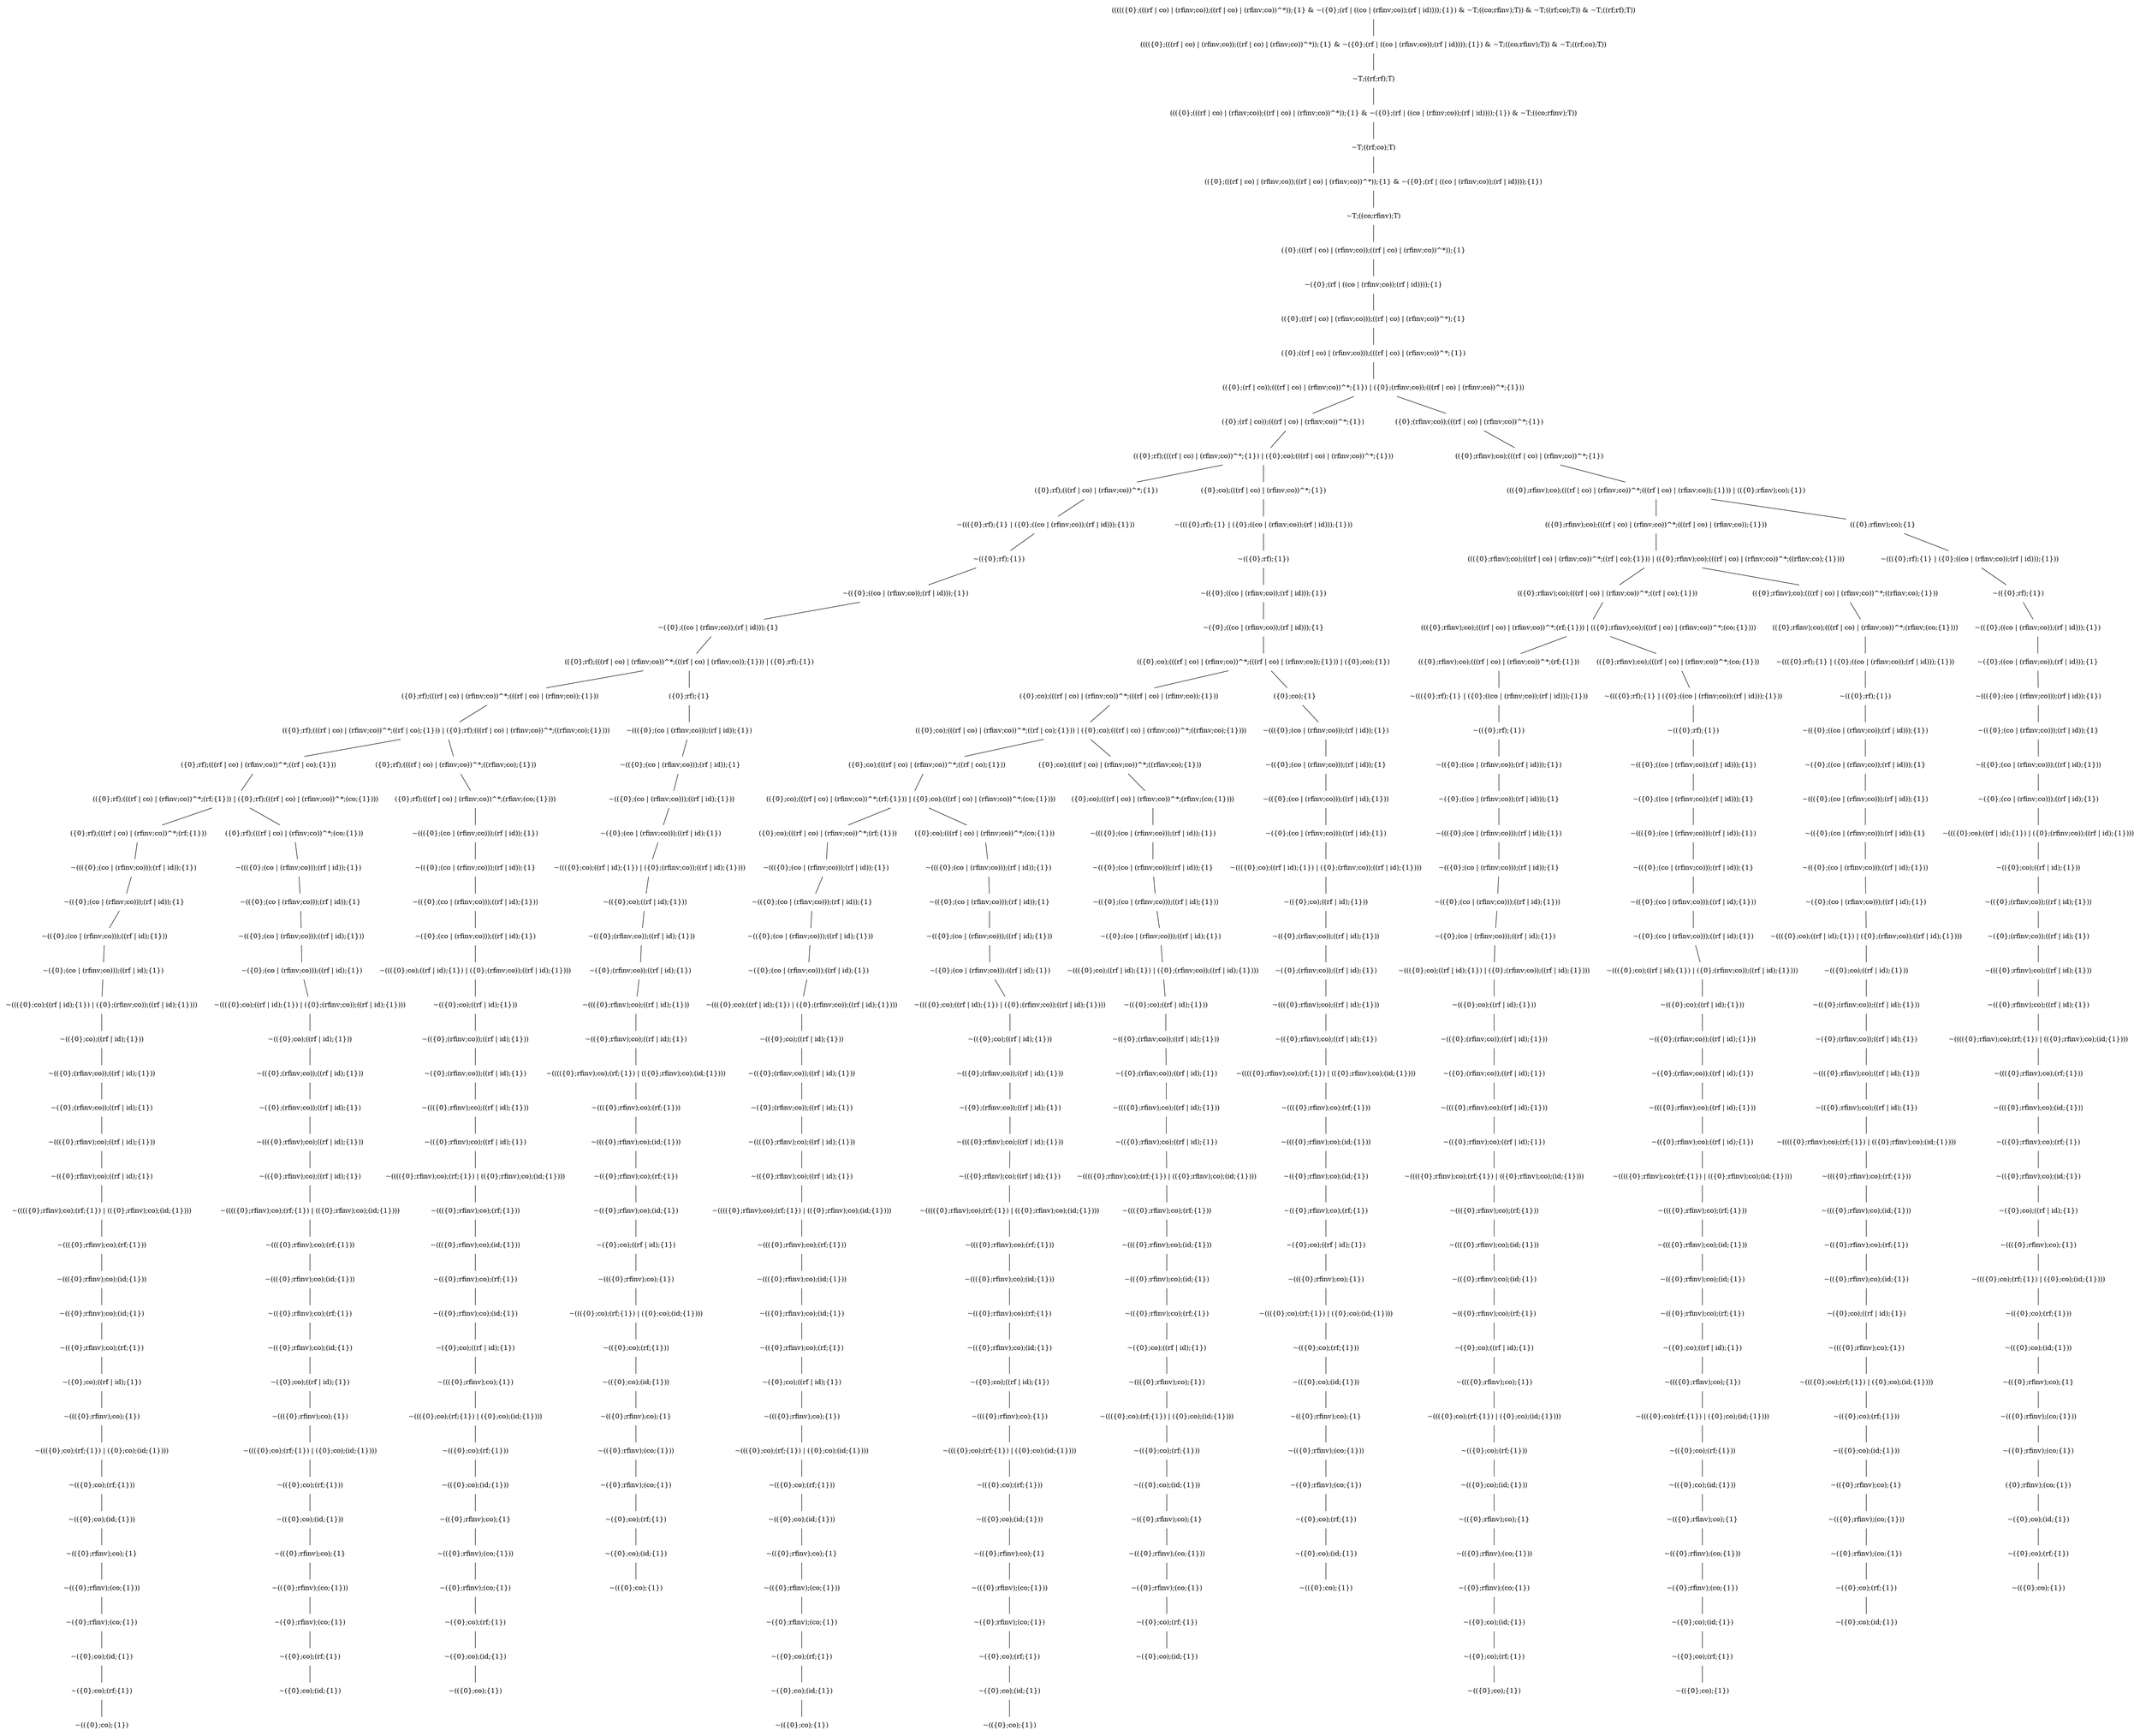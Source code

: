 graph {
node[shape="plaintext"]
N0x6000012cff40[label="((((({0};(((rf | co) | (rfinv;co));((rf | co) | (rfinv;co))^*));{1} & ~({0};(rf | ((co | (rfinv;co));(rf | id))));{1}) & ~T;((co;rfinv);T)) & ~T;((rf;co);T)) & ~T;((rf;rf);T))"];
N0x6000012d1d80[label="(((({0};(((rf | co) | (rfinv;co));((rf | co) | (rfinv;co))^*));{1} & ~({0};(rf | ((co | (rfinv;co));(rf | id))));{1}) & ~T;((co;rfinv);T)) & ~T;((rf;co);T))"];
N0x6000012d2940[label="~T;((rf;rf);T)"];
N0x6000012d25c0[label="((({0};(((rf | co) | (rfinv;co));((rf | co) | (rfinv;co))^*));{1} & ~({0};(rf | ((co | (rfinv;co));(rf | id))));{1}) & ~T;((co;rfinv);T))"];
N0x6000012d3100[label="~T;((rf;co);T)"];
N0x6000012d2d80[label="(({0};(((rf | co) | (rfinv;co));((rf | co) | (rfinv;co))^*));{1} & ~({0};(rf | ((co | (rfinv;co));(rf | id))));{1})"];
N0x6000012d37c0[label="~T;((co;rfinv);T)"];
N0x6000012d3240[label="({0};(((rf | co) | (rfinv;co));((rf | co) | (rfinv;co))^*));{1}"];
N0x6000012d3d80[label="~({0};(rf | ((co | (rfinv;co));(rf | id))));{1}"];
N0x6000012d09c0[label="(({0};((rf | co) | (rfinv;co)));((rf | co) | (rfinv;co))^*);{1}"];
N0x6000012d3b40[label="({0};((rf | co) | (rfinv;co)));(((rf | co) | (rfinv;co))^*;{1})"];
N0x6000012d5140[label="(({0};(rf | co));(((rf | co) | (rfinv;co))^*;{1}) | ({0};(rfinv;co));(((rf | co) | (rfinv;co))^*;{1}))"];
N0x6000012d5880[label="({0};(rf | co));(((rf | co) | (rfinv;co))^*;{1})"];
N0x6000012d0b80[label="(({0};rf);(((rf | co) | (rfinv;co))^*;{1}) | ({0};co);(((rf | co) | (rfinv;co))^*;{1}))"];
N0x6000012d0ac0[label="({0};rf);(((rf | co) | (rfinv;co))^*;{1})"];
N0x6000012d78c0[label="~((({0};rf);{1} | ({0};((co | (rfinv;co));(rf | id)));{1}))"];
N0x6000012d8f40[label="~(({0};rf);{1})"];
N0x6000012d9540[label="~(({0};((co | (rfinv;co));(rf | id)));{1})"];
N0x6000012db300[label="~({0};((co | (rfinv;co));(rf | id)));{1}"];
N0x6000012dc500[label="(({0};rf);(((rf | co) | (rfinv;co))^*;(((rf | co) | (rfinv;co));{1})) | ({0};rf);{1})"];
N0x6000012df040[label="({0};rf);(((rf | co) | (rfinv;co))^*;(((rf | co) | (rfinv;co));{1}))"];
N0x6000012df440[label="(({0};rf);(((rf | co) | (rfinv;co))^*;((rf | co);{1})) | ({0};rf);(((rf | co) | (rfinv;co))^*;((rfinv;co);{1})))"];
N0x6000012dfe80[label="({0};rf);(((rf | co) | (rfinv;co))^*;((rf | co);{1}))"];
N0x6000012e0e00[label="(({0};rf);(((rf | co) | (rfinv;co))^*;(rf;{1})) | ({0};rf);(((rf | co) | (rfinv;co))^*;(co;{1})))"];
N0x6000012e1680[label="({0};rf);(((rf | co) | (rfinv;co))^*;(rf;{1}))"];
N0x6000012e0380[label="~((({0};(co | (rfinv;co)));(rf | id));{1})"];
N0x6000012e1c80[label="~(({0};(co | (rfinv;co)));(rf | id));{1}"];
N0x6000012dfa40[label="~(({0};(co | (rfinv;co)));((rf | id);{1}))"];
N0x6000012dfa80[label="~({0};(co | (rfinv;co)));((rf | id);{1})"];
N0x6000012e5080[label="~((({0};co);((rf | id);{1}) | ({0};(rfinv;co));((rf | id);{1})))"];
N0x6000012e5980[label="~(({0};co);((rf | id);{1}))"];
N0x6000012e5c00[label="~(({0};(rfinv;co));((rf | id);{1}))"];
N0x6000012ec880[label="~({0};(rfinv;co));((rf | id);{1})"];
N0x6000012f03c0[label="~((({0};rfinv);co);((rf | id);{1}))"];
N0x6000012f0640[label="~(({0};rfinv);co);((rf | id);{1})"];
N0x6000012f1200[label="~(((({0};rfinv);co);(rf;{1}) | (({0};rfinv);co);(id;{1})))"];
N0x6000012f1540[label="~((({0};rfinv);co);(rf;{1}))"];
N0x6000012f1700[label="~((({0};rfinv);co);(id;{1}))"];
N0x6000012f4800[label="~(({0};rfinv);co);(id;{1})"];
N0x6000012f50c0[label="~(({0};rfinv);co);(rf;{1})"];
N0x6000012f68c0[label="~({0};co);((rf | id);{1})"];
N0x6000012f7a80[label="~((({0};rfinv);co);{1})"];
N0x6000012f8740[label="~((({0};co);(rf;{1}) | ({0};co);(id;{1})))"];
N0x6000012f8d00[label="~(({0};co);(rf;{1}))"];
N0x6000012f8e80[label="~(({0};co);(id;{1}))"];
N0x6000012fb480[label="~(({0};rfinv);co);{1}"];
N0x6000012fc580[label="~(({0};rfinv);(co;{1}))"];
N0x6000012fc740[label="~({0};rfinv);(co;{1})"];
N0x6000012fd740[label="~({0};co);(id;{1})"];
N0x6000012fdf40[label="~({0};co);(rf;{1})"];
N0x6000012802c0[label="~(({0};co);{1})"];
N0x6000012fdf40 -- N0x6000012802c0;
N0x6000012fd740 -- N0x6000012fdf40;
N0x6000012fc740 -- N0x6000012fd740;
N0x6000012fc580 -- N0x6000012fc740;
N0x6000012fb480 -- N0x6000012fc580;
N0x6000012f8e80 -- N0x6000012fb480;
N0x6000012f8d00 -- N0x6000012f8e80;
N0x6000012f8740 -- N0x6000012f8d00;
N0x6000012f7a80 -- N0x6000012f8740;
N0x6000012f68c0 -- N0x6000012f7a80;
N0x6000012f50c0 -- N0x6000012f68c0;
N0x6000012f4800 -- N0x6000012f50c0;
N0x6000012f1700 -- N0x6000012f4800;
N0x6000012f1540 -- N0x6000012f1700;
N0x6000012f1200 -- N0x6000012f1540;
N0x6000012f0640 -- N0x6000012f1200;
N0x6000012f03c0 -- N0x6000012f0640;
N0x6000012ec880 -- N0x6000012f03c0;
N0x6000012e5c00 -- N0x6000012ec880;
N0x6000012e5980 -- N0x6000012e5c00;
N0x6000012e5080 -- N0x6000012e5980;
N0x6000012dfa80 -- N0x6000012e5080;
N0x6000012dfa40 -- N0x6000012dfa80;
N0x6000012e1c80 -- N0x6000012dfa40;
N0x6000012e0380 -- N0x6000012e1c80;
N0x6000012e1680 -- N0x6000012e0380;
N0x6000012e0e00 -- N0x6000012e1680;
N0x6000012e02c0[label="({0};rf);(((rf | co) | (rfinv;co))^*;(co;{1}))"];
N0x6000012e1480[label="~((({0};(co | (rfinv;co)));(rf | id));{1})"];
N0x6000012e1f00[label="~(({0};(co | (rfinv;co)));(rf | id));{1}"];
N0x6000012e7d00[label="~(({0};(co | (rfinv;co)));((rf | id);{1}))"];
N0x6000012e7b00[label="~({0};(co | (rfinv;co)));((rf | id);{1})"];
N0x6000012e9740[label="~((({0};co);((rf | id);{1}) | ({0};(rfinv;co));((rf | id);{1})))"];
N0x6000012ea040[label="~(({0};co);((rf | id);{1}))"];
N0x6000012ea2c0[label="~(({0};(rfinv;co));((rf | id);{1}))"];
N0x6000012ee200[label="~({0};(rfinv;co));((rf | id);{1})"];
N0x6000012eec40[label="~((({0};rfinv);co);((rf | id);{1}))"];
N0x6000012eef80[label="~(({0};rfinv);co);((rf | id);{1})"];
N0x6000012efb40[label="~(((({0};rfinv);co);(rf;{1}) | (({0};rfinv);co);(id;{1})))"];
N0x6000012eef40[label="~((({0};rfinv);co);(rf;{1}))"];
N0x6000012efe80[label="~((({0};rfinv);co);(id;{1}))"];
N0x6000012f4f80[label="~(({0};rfinv);co);(rf;{1})"];
N0x6000012f5200[label="~(({0};rfinv);co);(id;{1})"];
N0x6000012f7340[label="~({0};co);((rf | id);{1})"];
N0x6000012f7b80[label="~((({0};rfinv);co);{1})"];
N0x6000012f8480[label="~((({0};co);(rf;{1}) | ({0};co);(id;{1})))"];
N0x6000012f8200[label="~(({0};co);(rf;{1}))"];
N0x6000012f8700[label="~(({0};co);(id;{1}))"];
N0x6000012fae80[label="~(({0};rfinv);co);{1}"];
N0x6000012fc380[label="~(({0};rfinv);(co;{1}))"];
N0x6000012fc540[label="~({0};rfinv);(co;{1})"];
N0x6000012fd140[label="~({0};co);(rf;{1})"];
N0x6000012fe140[label="~({0};co);(id;{1})"];
N0x6000012fd140 -- N0x6000012fe140;
N0x6000012fc540 -- N0x6000012fd140;
N0x6000012fc380 -- N0x6000012fc540;
N0x6000012fae80 -- N0x6000012fc380;
N0x6000012f8700 -- N0x6000012fae80;
N0x6000012f8200 -- N0x6000012f8700;
N0x6000012f8480 -- N0x6000012f8200;
N0x6000012f7b80 -- N0x6000012f8480;
N0x6000012f7340 -- N0x6000012f7b80;
N0x6000012f5200 -- N0x6000012f7340;
N0x6000012f4f80 -- N0x6000012f5200;
N0x6000012efe80 -- N0x6000012f4f80;
N0x6000012eef40 -- N0x6000012efe80;
N0x6000012efb40 -- N0x6000012eef40;
N0x6000012eef80 -- N0x6000012efb40;
N0x6000012eec40 -- N0x6000012eef80;
N0x6000012ee200 -- N0x6000012eec40;
N0x6000012ea2c0 -- N0x6000012ee200;
N0x6000012ea040 -- N0x6000012ea2c0;
N0x6000012e9740 -- N0x6000012ea040;
N0x6000012e7b00 -- N0x6000012e9740;
N0x6000012e7d00 -- N0x6000012e7b00;
N0x6000012e1f00 -- N0x6000012e7d00;
N0x6000012e1480 -- N0x6000012e1f00;
N0x6000012e02c0 -- N0x6000012e1480;
N0x6000012e0e00 -- N0x6000012e02c0;
N0x6000012dfe80 -- N0x6000012e0e00;
N0x6000012df440 -- N0x6000012dfe80;
N0x6000012ddf00[label="({0};rf);(((rf | co) | (rfinv;co))^*;((rfinv;co);{1}))"];
N0x6000012dcf80[label="({0};rf);(((rf | co) | (rfinv;co))^*;(rfinv;(co;{1})))"];
N0x6000012e1780[label="~((({0};(co | (rfinv;co)));(rf | id));{1})"];
N0x6000012e2180[label="~(({0};(co | (rfinv;co)));(rf | id));{1}"];
N0x6000012e6cc0[label="~(({0};(co | (rfinv;co)));((rf | id);{1}))"];
N0x6000012e7180[label="~({0};(co | (rfinv;co)));((rf | id);{1})"];
N0x6000012e8600[label="~((({0};co);((rf | id);{1}) | ({0};(rfinv;co));((rf | id);{1})))"];
N0x6000012e8a80[label="~(({0};co);((rf | id);{1}))"];
N0x6000012e8d00[label="~(({0};(rfinv;co));((rf | id);{1}))"];
N0x6000012ee000[label="~({0};(rfinv;co));((rf | id);{1})"];
N0x6000012f0a00[label="~((({0};rfinv);co);((rf | id);{1}))"];
N0x6000012f0d40[label="~(({0};rfinv);co);((rf | id);{1})"];
N0x6000012f1b00[label="~(((({0};rfinv);co);(rf;{1}) | (({0};rfinv);co);(id;{1})))"];
N0x6000012f1ec0[label="~((({0};rfinv);co);(rf;{1}))"];
N0x6000012f2080[label="~((({0};rfinv);co);(id;{1}))"];
N0x6000012f55c0[label="~(({0};rfinv);co);(rf;{1})"];
N0x6000012f5980[label="~(({0};rfinv);co);(id;{1})"];
N0x6000012f71c0[label="~({0};co);((rf | id);{1})"];
N0x6000012f7c80[label="~((({0};rfinv);co);{1})"];
N0x6000012f8b00[label="~((({0};co);(rf;{1}) | ({0};co);(id;{1})))"];
N0x6000012f90c0[label="~(({0};co);(rf;{1}))"];
N0x6000012f9240[label="~(({0};co);(id;{1}))"];
N0x6000012fac00[label="~(({0};rfinv);co);{1}"];
N0x6000012f7d80[label="~(({0};rfinv);(co;{1}))"];
N0x6000012f7fc0[label="~({0};rfinv);(co;{1})"];
N0x6000012fcf40[label="~({0};co);(rf;{1})"];
N0x6000012fe340[label="~({0};co);(id;{1})"];
N0x600001280380[label="~(({0};co);{1})"];
N0x6000012fe340 -- N0x600001280380;
N0x6000012fcf40 -- N0x6000012fe340;
N0x6000012f7fc0 -- N0x6000012fcf40;
N0x6000012f7d80 -- N0x6000012f7fc0;
N0x6000012fac00 -- N0x6000012f7d80;
N0x6000012f9240 -- N0x6000012fac00;
N0x6000012f90c0 -- N0x6000012f9240;
N0x6000012f8b00 -- N0x6000012f90c0;
N0x6000012f7c80 -- N0x6000012f8b00;
N0x6000012f71c0 -- N0x6000012f7c80;
N0x6000012f5980 -- N0x6000012f71c0;
N0x6000012f55c0 -- N0x6000012f5980;
N0x6000012f2080 -- N0x6000012f55c0;
N0x6000012f1ec0 -- N0x6000012f2080;
N0x6000012f1b00 -- N0x6000012f1ec0;
N0x6000012f0d40 -- N0x6000012f1b00;
N0x6000012f0a00 -- N0x6000012f0d40;
N0x6000012ee000 -- N0x6000012f0a00;
N0x6000012e8d00 -- N0x6000012ee000;
N0x6000012e8a80 -- N0x6000012e8d00;
N0x6000012e8600 -- N0x6000012e8a80;
N0x6000012e7180 -- N0x6000012e8600;
N0x6000012e6cc0 -- N0x6000012e7180;
N0x6000012e2180 -- N0x6000012e6cc0;
N0x6000012e1780 -- N0x6000012e2180;
N0x6000012dcf80 -- N0x6000012e1780;
N0x6000012ddf00 -- N0x6000012dcf80;
N0x6000012df440 -- N0x6000012ddf00;
N0x6000012df040 -- N0x6000012df440;
N0x6000012dc500 -- N0x6000012df040;
N0x6000012deb00[label="({0};rf);{1}"];
N0x6000012e1a00[label="~((({0};(co | (rfinv;co)));(rf | id));{1})"];
N0x6000012e2400[label="~(({0};(co | (rfinv;co)));(rf | id));{1}"];
N0x6000012ebd40[label="~(({0};(co | (rfinv;co)));((rf | id);{1}))"];
N0x6000012ebc40[label="~({0};(co | (rfinv;co)));((rf | id);{1})"];
N0x6000012ec600[label="~((({0};co);((rf | id);{1}) | ({0};(rfinv;co));((rf | id);{1})))"];
N0x6000012eca80[label="~(({0};co);((rf | id);{1}))"];
N0x6000012ecd00[label="~(({0};(rfinv;co));((rf | id);{1}))"];
N0x6000012ed800[label="~({0};(rfinv;co));((rf | id);{1})"];
N0x6000012ee8c0[label="~((({0};rfinv);co);((rf | id);{1}))"];
N0x6000012eec00[label="~(({0};rfinv);co);((rf | id);{1})"];
N0x6000012ef9c0[label="~(((({0};rfinv);co);(rf;{1}) | (({0};rfinv);co);(id;{1})))"];
N0x6000012efd80[label="~((({0};rfinv);co);(rf;{1}))"];
N0x6000012eff40[label="~((({0};rfinv);co);(id;{1}))"];
N0x6000012f4e40[label="~(({0};rfinv);co);(rf;{1})"];
N0x6000012f5d40[label="~(({0};rfinv);co);(id;{1})"];
N0x6000012f6740[label="~({0};co);((rf | id);{1})"];
N0x6000012f73c0[label="~((({0};rfinv);co);{1})"];
N0x6000012f9280[label="~((({0};co);(rf;{1}) | ({0};co);(id;{1})))"];
N0x6000012f9840[label="~(({0};co);(rf;{1}))"];
N0x6000012f99c0[label="~(({0};co);(id;{1}))"];
N0x6000012fb180[label="~(({0};rfinv);co);{1}"];
N0x6000012fc980[label="~(({0};rfinv);(co;{1}))"];
N0x6000012fcb40[label="~({0};rfinv);(co;{1})"];
N0x6000012fd940[label="~({0};co);(rf;{1})"];
N0x6000012fe640[label="~({0};co);(id;{1})"];
N0x600001280180[label="~(({0};co);{1})"];
N0x6000012fe640 -- N0x600001280180;
N0x6000012fd940 -- N0x6000012fe640;
N0x6000012fcb40 -- N0x6000012fd940;
N0x6000012fc980 -- N0x6000012fcb40;
N0x6000012fb180 -- N0x6000012fc980;
N0x6000012f99c0 -- N0x6000012fb180;
N0x6000012f9840 -- N0x6000012f99c0;
N0x6000012f9280 -- N0x6000012f9840;
N0x6000012f73c0 -- N0x6000012f9280;
N0x6000012f6740 -- N0x6000012f73c0;
N0x6000012f5d40 -- N0x6000012f6740;
N0x6000012f4e40 -- N0x6000012f5d40;
N0x6000012eff40 -- N0x6000012f4e40;
N0x6000012efd80 -- N0x6000012eff40;
N0x6000012ef9c0 -- N0x6000012efd80;
N0x6000012eec00 -- N0x6000012ef9c0;
N0x6000012ee8c0 -- N0x6000012eec00;
N0x6000012ed800 -- N0x6000012ee8c0;
N0x6000012ecd00 -- N0x6000012ed800;
N0x6000012eca80 -- N0x6000012ecd00;
N0x6000012ec600 -- N0x6000012eca80;
N0x6000012ebc40 -- N0x6000012ec600;
N0x6000012ebd40 -- N0x6000012ebc40;
N0x6000012e2400 -- N0x6000012ebd40;
N0x6000012e1a00 -- N0x6000012e2400;
N0x6000012deb00 -- N0x6000012e1a00;
N0x6000012dc500 -- N0x6000012deb00;
N0x6000012db300 -- N0x6000012dc500;
N0x6000012d9540 -- N0x6000012db300;
N0x6000012d8f40 -- N0x6000012d9540;
N0x6000012d78c0 -- N0x6000012d8f40;
N0x6000012d0ac0 -- N0x6000012d78c0;
N0x6000012d0b80 -- N0x6000012d0ac0;
N0x6000012d0d00[label="({0};co);(((rf | co) | (rfinv;co))^*;{1})"];
N0x6000012d3600[label="~((({0};rf);{1} | ({0};((co | (rfinv;co));(rf | id)));{1}))"];
N0x6000012d9240[label="~(({0};rf);{1})"];
N0x6000012d98c0[label="~(({0};((co | (rfinv;co));(rf | id)));{1})"];
N0x6000012db5c0[label="~({0};((co | (rfinv;co));(rf | id)));{1}"];
N0x6000012d8c00[label="(({0};co);(((rf | co) | (rfinv;co))^*;(((rf | co) | (rfinv;co));{1})) | ({0};co);{1})"];
N0x6000012dbf80[label="({0};co);(((rf | co) | (rfinv;co))^*;(((rf | co) | (rfinv;co));{1}))"];
N0x6000012dcd00[label="(({0};co);(((rf | co) | (rfinv;co))^*;((rf | co);{1})) | ({0};co);(((rf | co) | (rfinv;co))^*;((rfinv;co);{1})))"];
N0x6000012dda80[label="({0};co);(((rf | co) | (rfinv;co))^*;((rf | co);{1}))"];
N0x6000012dd240[label="(({0};co);(((rf | co) | (rfinv;co))^*;(rf;{1})) | ({0};co);(((rf | co) | (rfinv;co))^*;(co;{1})))"];
N0x6000012de780[label="({0};co);(((rf | co) | (rfinv;co))^*;(rf;{1}))"];
N0x6000012e0140[label="~((({0};(co | (rfinv;co)));(rf | id));{1})"];
N0x6000012e3580[label="~(({0};(co | (rfinv;co)));(rf | id));{1}"];
N0x6000012e3d40[label="~(({0};(co | (rfinv;co)));((rf | id);{1}))"];
N0x6000012e3b80[label="~({0};(co | (rfinv;co)));((rf | id);{1})"];
N0x6000012ea900[label="~((({0};co);((rf | id);{1}) | ({0};(rfinv;co));((rf | id);{1})))"];
N0x6000012ebf40[label="~(({0};co);((rf | id);{1}))"];
N0x6000012eb600[label="~(({0};(rfinv;co));((rf | id);{1}))"];
N0x6000012ed400[label="~({0};(rfinv;co));((rf | id);{1})"];
N0x6000012f0d80[label="~((({0};rfinv);co);((rf | id);{1}))"];
N0x6000012f10c0[label="~(({0};rfinv);co);((rf | id);{1})"];
N0x6000012f1fc0[label="~(((({0};rfinv);co);(rf;{1}) | (({0};rfinv);co);(id;{1})))"];
N0x6000012f2380[label="~((({0};rfinv);co);(rf;{1}))"];
N0x6000012f2540[label="~((({0};rfinv);co);(id;{1}))"];
N0x6000012f46c0[label="~(({0};rfinv);co);(id;{1})"];
N0x6000012f5700[label="~(({0};rfinv);co);(rf;{1})"];
N0x6000012f65c0[label="~({0};co);((rf | id);{1})"];
N0x6000012f7880[label="~((({0};rfinv);co);{1})"];
N0x6000012f8ec0[label="~((({0};co);(rf;{1}) | ({0};co);(id;{1})))"];
N0x6000012f9480[label="~(({0};co);(rf;{1}))"];
N0x6000012f9600[label="~(({0};co);(id;{1}))"];
N0x6000012fb080[label="~(({0};rfinv);co);{1}"];
N0x6000012fbf00[label="~(({0};rfinv);(co;{1}))"];
N0x6000012fbfc0[label="~({0};rfinv);(co;{1})"];
N0x6000012fdd40[label="~({0};co);(rf;{1})"];
N0x6000012fe440[label="~({0};co);(id;{1})"];
N0x600001280440[label="~(({0};co);{1})"];
N0x6000012fe440 -- N0x600001280440;
N0x6000012fdd40 -- N0x6000012fe440;
N0x6000012fbfc0 -- N0x6000012fdd40;
N0x6000012fbf00 -- N0x6000012fbfc0;
N0x6000012fb080 -- N0x6000012fbf00;
N0x6000012f9600 -- N0x6000012fb080;
N0x6000012f9480 -- N0x6000012f9600;
N0x6000012f8ec0 -- N0x6000012f9480;
N0x6000012f7880 -- N0x6000012f8ec0;
N0x6000012f65c0 -- N0x6000012f7880;
N0x6000012f5700 -- N0x6000012f65c0;
N0x6000012f46c0 -- N0x6000012f5700;
N0x6000012f2540 -- N0x6000012f46c0;
N0x6000012f2380 -- N0x6000012f2540;
N0x6000012f1fc0 -- N0x6000012f2380;
N0x6000012f10c0 -- N0x6000012f1fc0;
N0x6000012f0d80 -- N0x6000012f10c0;
N0x6000012ed400 -- N0x6000012f0d80;
N0x6000012eb600 -- N0x6000012ed400;
N0x6000012ebf40 -- N0x6000012eb600;
N0x6000012ea900 -- N0x6000012ebf40;
N0x6000012e3b80 -- N0x6000012ea900;
N0x6000012e3d40 -- N0x6000012e3b80;
N0x6000012e3580 -- N0x6000012e3d40;
N0x6000012e0140 -- N0x6000012e3580;
N0x6000012de780 -- N0x6000012e0140;
N0x6000012dd240 -- N0x6000012de780;
N0x6000012de440[label="({0};co);(((rf | co) | (rfinv;co))^*;(co;{1}))"];
N0x6000012e2e00[label="~((({0};(co | (rfinv;co)));(rf | id));{1})"];
N0x6000012e3800[label="~(({0};(co | (rfinv;co)));(rf | id));{1}"];
N0x6000012db780[label="~(({0};(co | (rfinv;co)));((rf | id);{1}))"];
N0x6000012e2a40[label="~({0};(co | (rfinv;co)));((rf | id);{1})"];
N0x6000012e5d00[label="~((({0};co);((rf | id);{1}) | ({0};(rfinv;co));((rf | id);{1})))"];
N0x6000012e6700[label="~(({0};co);((rf | id);{1}))"];
N0x6000012e6980[label="~(({0};(rfinv;co));((rf | id);{1}))"];
N0x6000012edc00[label="~({0};(rfinv;co));((rf | id);{1})"];
N0x6000012f3800[label="~((({0};rfinv);co);((rf | id);{1}))"];
N0x6000012f3b40[label="~(({0};rfinv);co);((rf | id);{1})"];
N0x6000012f3780[label="~(((({0};rfinv);co);(rf;{1}) | (({0};rfinv);co);(id;{1})))"];
N0x6000012f4400[label="~((({0};rfinv);co);(rf;{1}))"];
N0x6000012f4540[label="~((({0};rfinv);co);(id;{1}))"];
N0x6000012f5fc0[label="~(({0};rfinv);co);(rf;{1})"];
N0x6000012f6240[label="~(({0};rfinv);co);(id;{1})"];
N0x6000012f6bc0[label="~({0};co);((rf | id);{1})"];
N0x6000012f7440[label="~((({0};rfinv);co);{1})"];
N0x6000012f9a00[label="~((({0};co);(rf;{1}) | ({0};co);(id;{1})))"];
N0x6000012f9fc0[label="~(({0};co);(rf;{1}))"];
N0x6000012fa140[label="~(({0};co);(id;{1}))"];
N0x6000012fb580[label="~(({0};rfinv);co);{1}"];
N0x6000012fc780[label="~(({0};rfinv);(co;{1}))"];
N0x6000012fc940[label="~({0};rfinv);(co;{1})"];
N0x6000012fda40[label="~({0};co);(rf;{1})"];
N0x6000012fe540[label="~({0};co);(id;{1})"];
N0x6000012f3e80[label="~(({0};co);{1})"];
N0x6000012fe540 -- N0x6000012f3e80;
N0x6000012fda40 -- N0x6000012fe540;
N0x6000012fc940 -- N0x6000012fda40;
N0x6000012fc780 -- N0x6000012fc940;
N0x6000012fb580 -- N0x6000012fc780;
N0x6000012fa140 -- N0x6000012fb580;
N0x6000012f9fc0 -- N0x6000012fa140;
N0x6000012f9a00 -- N0x6000012f9fc0;
N0x6000012f7440 -- N0x6000012f9a00;
N0x6000012f6bc0 -- N0x6000012f7440;
N0x6000012f6240 -- N0x6000012f6bc0;
N0x6000012f5fc0 -- N0x6000012f6240;
N0x6000012f4540 -- N0x6000012f5fc0;
N0x6000012f4400 -- N0x6000012f4540;
N0x6000012f3780 -- N0x6000012f4400;
N0x6000012f3b40 -- N0x6000012f3780;
N0x6000012f3800 -- N0x6000012f3b40;
N0x6000012edc00 -- N0x6000012f3800;
N0x6000012e6980 -- N0x6000012edc00;
N0x6000012e6700 -- N0x6000012e6980;
N0x6000012e5d00 -- N0x6000012e6700;
N0x6000012e2a40 -- N0x6000012e5d00;
N0x6000012db780 -- N0x6000012e2a40;
N0x6000012e3800 -- N0x6000012db780;
N0x6000012e2e00 -- N0x6000012e3800;
N0x6000012de440 -- N0x6000012e2e00;
N0x6000012dd240 -- N0x6000012de440;
N0x6000012dda80 -- N0x6000012dd240;
N0x6000012dcd00 -- N0x6000012dda80;
N0x6000012dd6c0[label="({0};co);(((rf | co) | (rfinv;co))^*;((rfinv;co);{1}))"];
N0x6000012dc600[label="({0};co);(((rf | co) | (rfinv;co))^*;(rfinv;(co;{1})))"];
N0x6000012e3080[label="~((({0};(co | (rfinv;co)));(rf | id));{1})"];
N0x6000012e3a80[label="~(({0};(co | (rfinv;co)));(rf | id));{1}"];
N0x6000012d7c80[label="~(({0};(co | (rfinv;co)));((rf | id);{1}))"];
N0x6000012dcf00[label="~({0};(co | (rfinv;co)));((rf | id);{1})"];
N0x6000012e5640[label="~((({0};co);((rf | id);{1}) | ({0};(rfinv;co));((rf | id);{1})))"];
N0x6000012e6040[label="~(({0};co);((rf | id);{1}))"];
N0x6000012e62c0[label="~(({0};(rfinv;co));((rf | id);{1}))"];
N0x6000012eda00[label="~({0};(rfinv;co));((rf | id);{1})"];
N0x6000012f2780[label="~((({0};rfinv);co);((rf | id);{1}))"];
N0x6000012f2ac0[label="~(({0};rfinv);co);((rf | id);{1})"];
N0x6000012f3040[label="~(((({0};rfinv);co);(rf;{1}) | (({0};rfinv);co);(id;{1})))"];
N0x6000012f3400[label="~((({0};rfinv);co);(rf;{1}))"];
N0x6000012f35c0[label="~((({0};rfinv);co);(id;{1}))"];
N0x6000012f4580[label="~(({0};rfinv);co);(id;{1})"];
N0x6000012f5c00[label="~(({0};rfinv);co);(rf;{1})"];
N0x6000012f6a40[label="~({0};co);((rf | id);{1})"];
N0x6000012f7580[label="~((({0};rfinv);co);{1})"];
N0x6000012f9640[label="~((({0};co);(rf;{1}) | ({0};co);(id;{1})))"];
N0x6000012f9c00[label="~(({0};co);(rf;{1}))"];
N0x6000012f9d80[label="~(({0};co);(id;{1}))"];
N0x6000012fb680[label="~(({0};rfinv);co);{1}"];
N0x6000012fbac0[label="~(({0};rfinv);(co;{1}))"];
N0x6000012fbc80[label="~({0};rfinv);(co;{1})"];
N0x6000012fde40[label="~({0};co);(rf;{1})"];
N0x6000012fe040[label="~({0};co);(id;{1})"];
N0x6000012fde40 -- N0x6000012fe040;
N0x6000012fbc80 -- N0x6000012fde40;
N0x6000012fbac0 -- N0x6000012fbc80;
N0x6000012fb680 -- N0x6000012fbac0;
N0x6000012f9d80 -- N0x6000012fb680;
N0x6000012f9c00 -- N0x6000012f9d80;
N0x6000012f9640 -- N0x6000012f9c00;
N0x6000012f7580 -- N0x6000012f9640;
N0x6000012f6a40 -- N0x6000012f7580;
N0x6000012f5c00 -- N0x6000012f6a40;
N0x6000012f4580 -- N0x6000012f5c00;
N0x6000012f35c0 -- N0x6000012f4580;
N0x6000012f3400 -- N0x6000012f35c0;
N0x6000012f3040 -- N0x6000012f3400;
N0x6000012f2ac0 -- N0x6000012f3040;
N0x6000012f2780 -- N0x6000012f2ac0;
N0x6000012eda00 -- N0x6000012f2780;
N0x6000012e62c0 -- N0x6000012eda00;
N0x6000012e6040 -- N0x6000012e62c0;
N0x6000012e5640 -- N0x6000012e6040;
N0x6000012dcf00 -- N0x6000012e5640;
N0x6000012d7c80 -- N0x6000012dcf00;
N0x6000012e3a80 -- N0x6000012d7c80;
N0x6000012e3080 -- N0x6000012e3a80;
N0x6000012dc600 -- N0x6000012e3080;
N0x6000012dd6c0 -- N0x6000012dc600;
N0x6000012dcd00 -- N0x6000012dd6c0;
N0x6000012dbf80 -- N0x6000012dcd00;
N0x6000012d8c00 -- N0x6000012dbf80;
N0x6000012d8c40[label="({0};co);{1}"];
N0x6000012e3300[label="~((({0};(co | (rfinv;co)));(rf | id));{1})"];
N0x6000012e3d00[label="~(({0};(co | (rfinv;co)));(rf | id));{1}"];
N0x6000012e4e80[label="~(({0};(co | (rfinv;co)));((rf | id);{1}))"];
N0x6000012e5340[label="~({0};(co | (rfinv;co)));((rf | id);{1})"];
N0x6000012e7480[label="~((({0};co);((rf | id);{1}) | ({0};(rfinv;co));((rf | id);{1})))"];
N0x6000012db640[label="~(({0};co);((rf | id);{1}))"];
N0x6000012e69c0[label="~(({0};(rfinv;co));((rf | id);{1}))"];
N0x6000012ede00[label="~({0};(rfinv;co));((rf | id);{1})"];
N0x6000012f3200[label="~((({0};rfinv);co);((rf | id);{1}))"];
N0x6000012f37c0[label="~(({0};rfinv);co);((rf | id);{1})"];
N0x6000012e3f40[label="~(((({0};rfinv);co);(rf;{1}) | (({0};rfinv);co);(id;{1})))"];
N0x6000012f3c80[label="~((({0};rfinv);co);(rf;{1}))"];
N0x6000012f3dc0[label="~((({0};rfinv);co);(id;{1}))"];
N0x6000012f4a80[label="~(({0};rfinv);co);(id;{1})"];
N0x6000012f5e80[label="~(({0};rfinv);co);(rf;{1})"];
N0x6000012f6ec0[label="~({0};co);((rf | id);{1})"];
N0x6000012f7680[label="~((({0};rfinv);co);{1})"];
N0x6000012fa540[label="~((({0};co);(rf;{1}) | ({0};co);(id;{1})))"];
N0x6000012fab00[label="~(({0};co);(rf;{1}))"];
N0x6000012fac80[label="~(({0};co);(id;{1}))"];
N0x6000012faf80[label="~(({0};rfinv);co);{1}"];
N0x6000012fc240[label="~(({0};rfinv);(co;{1}))"];
N0x6000012fc340[label="~({0};rfinv);(co;{1})"];
N0x6000012fd640[label="~({0};co);(rf;{1})"];
N0x6000012fd840[label="~({0};co);(id;{1})"];
N0x600001280200[label="~(({0};co);{1})"];
N0x6000012fd840 -- N0x600001280200;
N0x6000012fd640 -- N0x6000012fd840;
N0x6000012fc340 -- N0x6000012fd640;
N0x6000012fc240 -- N0x6000012fc340;
N0x6000012faf80 -- N0x6000012fc240;
N0x6000012fac80 -- N0x6000012faf80;
N0x6000012fab00 -- N0x6000012fac80;
N0x6000012fa540 -- N0x6000012fab00;
N0x6000012f7680 -- N0x6000012fa540;
N0x6000012f6ec0 -- N0x6000012f7680;
N0x6000012f5e80 -- N0x6000012f6ec0;
N0x6000012f4a80 -- N0x6000012f5e80;
N0x6000012f3dc0 -- N0x6000012f4a80;
N0x6000012f3c80 -- N0x6000012f3dc0;
N0x6000012e3f40 -- N0x6000012f3c80;
N0x6000012f37c0 -- N0x6000012e3f40;
N0x6000012f3200 -- N0x6000012f37c0;
N0x6000012ede00 -- N0x6000012f3200;
N0x6000012e69c0 -- N0x6000012ede00;
N0x6000012db640 -- N0x6000012e69c0;
N0x6000012e7480 -- N0x6000012db640;
N0x6000012e5340 -- N0x6000012e7480;
N0x6000012e4e80 -- N0x6000012e5340;
N0x6000012e3d00 -- N0x6000012e4e80;
N0x6000012e3300 -- N0x6000012e3d00;
N0x6000012d8c40 -- N0x6000012e3300;
N0x6000012d8c00 -- N0x6000012d8c40;
N0x6000012db5c0 -- N0x6000012d8c00;
N0x6000012d98c0 -- N0x6000012db5c0;
N0x6000012d9240 -- N0x6000012d98c0;
N0x6000012d3600 -- N0x6000012d9240;
N0x6000012d0d00 -- N0x6000012d3600;
N0x6000012d0b80 -- N0x6000012d0d00;
N0x6000012d5880 -- N0x6000012d0b80;
N0x6000012d5140 -- N0x6000012d5880;
N0x6000012d4300[label="({0};(rfinv;co));(((rf | co) | (rfinv;co))^*;{1})"];
N0x6000012d4280[label="(({0};rfinv);co);(((rf | co) | (rfinv;co))^*;{1})"];
N0x6000012d4100[label="((({0};rfinv);co);(((rf | co) | (rfinv;co))^*;(((rf | co) | (rfinv;co));{1})) | (({0};rfinv);co);{1})"];
N0x6000012d6540[label="(({0};rfinv);co);(((rf | co) | (rfinv;co))^*;(((rf | co) | (rfinv;co));{1}))"];
N0x6000012d5740[label="((({0};rfinv);co);(((rf | co) | (rfinv;co))^*;((rf | co);{1})) | (({0};rfinv);co);(((rf | co) | (rfinv;co))^*;((rfinv;co);{1})))"];
N0x6000012d7780[label="(({0};rfinv);co);(((rf | co) | (rfinv;co))^*;((rf | co);{1}))"];
N0x6000012d6a40[label="((({0};rfinv);co);(((rf | co) | (rfinv;co))^*;(rf;{1})) | (({0};rfinv);co);(((rf | co) | (rfinv;co))^*;(co;{1})))"];
N0x6000012cf880[label="(({0};rfinv);co);(((rf | co) | (rfinv;co))^*;(rf;{1}))"];
N0x6000012d8180[label="~((({0};rf);{1} | ({0};((co | (rfinv;co));(rf | id)));{1}))"];
N0x6000012d95c0[label="~(({0};rf);{1})"];
N0x6000012d9c40[label="~(({0};((co | (rfinv;co));(rf | id)));{1})"];
N0x6000012da800[label="~({0};((co | (rfinv;co));(rf | id)));{1}"];
N0x6000012e0280[label="~((({0};(co | (rfinv;co)));(rf | id));{1})"];
N0x6000012e2900[label="~(({0};(co | (rfinv;co)));(rf | id));{1}"];
N0x6000012e4980[label="~(({0};(co | (rfinv;co)));((rf | id);{1}))"];
N0x6000012e4e40[label="~({0};(co | (rfinv;co)));((rf | id);{1})"];
N0x6000012e6ec0[label="~((({0};co);((rf | id);{1}) | ({0};(rfinv;co));((rf | id);{1})))"];
N0x6000012e77c0[label="~(({0};co);((rf | id);{1}))"];
N0x6000012e7a40[label="~(({0};(rfinv;co));((rf | id);{1}))"];
N0x6000012ece00[label="~({0};(rfinv;co));((rf | id);{1})"];
N0x6000012ee180[label="~((({0};rfinv);co);((rf | id);{1}))"];
N0x6000012ee500[label="~(({0};rfinv);co);((rf | id);{1})"];
N0x6000012ef0c0[label="~(((({0};rfinv);co);(rf;{1}) | (({0};rfinv);co);(id;{1})))"];
N0x6000012ef400[label="~((({0};rfinv);co);(rf;{1}))"];
N0x6000012ef5c0[label="~((({0};rfinv);co);(id;{1}))"];
N0x6000012f4940[label="~(({0};rfinv);co);(id;{1})"];
N0x6000012f4d00[label="~(({0};rfinv);co);(rf;{1})"];
N0x6000012f6d40[label="~({0};co);((rf | id);{1})"];
N0x6000012f7980[label="~((({0};rfinv);co);{1})"];
N0x6000012fa180[label="~((({0};co);(rf;{1}) | ({0};co);(id;{1})))"];
N0x6000012fa740[label="~(({0};co);(rf;{1}))"];
N0x6000012fa8c0[label="~(({0};co);(id;{1}))"];
N0x6000012fb280[label="~(({0};rfinv);co);{1}"];
N0x6000012fb8c0[label="~(({0};rfinv);(co;{1}))"];
N0x6000012fba80[label="~({0};rfinv);(co;{1})"];
N0x6000012fd240[label="~({0};co);(id;{1})"];
N0x6000012fdb40[label="~({0};co);(rf;{1})"];
N0x6000012801c0[label="~(({0};co);{1})"];
N0x6000012fdb40 -- N0x6000012801c0;
N0x6000012fd240 -- N0x6000012fdb40;
N0x6000012fba80 -- N0x6000012fd240;
N0x6000012fb8c0 -- N0x6000012fba80;
N0x6000012fb280 -- N0x6000012fb8c0;
N0x6000012fa8c0 -- N0x6000012fb280;
N0x6000012fa740 -- N0x6000012fa8c0;
N0x6000012fa180 -- N0x6000012fa740;
N0x6000012f7980 -- N0x6000012fa180;
N0x6000012f6d40 -- N0x6000012f7980;
N0x6000012f4d00 -- N0x6000012f6d40;
N0x6000012f4940 -- N0x6000012f4d00;
N0x6000012ef5c0 -- N0x6000012f4940;
N0x6000012ef400 -- N0x6000012ef5c0;
N0x6000012ef0c0 -- N0x6000012ef400;
N0x6000012ee500 -- N0x6000012ef0c0;
N0x6000012ee180 -- N0x6000012ee500;
N0x6000012ece00 -- N0x6000012ee180;
N0x6000012e7a40 -- N0x6000012ece00;
N0x6000012e77c0 -- N0x6000012e7a40;
N0x6000012e6ec0 -- N0x6000012e77c0;
N0x6000012e4e40 -- N0x6000012e6ec0;
N0x6000012e4980 -- N0x6000012e4e40;
N0x6000012e2900 -- N0x6000012e4980;
N0x6000012e0280 -- N0x6000012e2900;
N0x6000012da800 -- N0x6000012e0280;
N0x6000012d9c40 -- N0x6000012da800;
N0x6000012d95c0 -- N0x6000012d9c40;
N0x6000012d8180 -- N0x6000012d95c0;
N0x6000012cf880 -- N0x6000012d8180;
N0x6000012d6a40 -- N0x6000012cf880;
N0x6000012cfbc0[label="(({0};rfinv);co);(((rf | co) | (rfinv;co))^*;(co;{1}))"];
N0x6000012d84c0[label="~((({0};rf);{1} | ({0};((co | (rfinv;co));(rf | id)));{1}))"];
N0x6000012d9940[label="~(({0};rf);{1})"];
N0x6000012d9fc0[label="~(({0};((co | (rfinv;co));(rf | id)));{1})"];
N0x6000012daac0[label="~({0};((co | (rfinv;co));(rf | id)));{1}"];
N0x6000012e5700[label="~((({0};(co | (rfinv;co)));(rf | id));{1})"];
N0x6000012e6c80[label="~(({0};(co | (rfinv;co)));(rf | id));{1}"];
N0x6000012e9540[label="~(({0};(co | (rfinv;co)));((rf | id);{1}))"];
N0x6000012e9a00[label="~({0};(co | (rfinv;co)));((rf | id);{1})"];
N0x6000012ea9c0[label="~((({0};co);((rf | id);{1}) | ({0};(rfinv;co));((rf | id);{1})))"];
N0x6000012eb2c0[label="~(({0};co);((rf | id);{1}))"];
N0x6000012eb540[label="~(({0};(rfinv;co));((rf | id);{1}))"];
N0x6000012ed000[label="~({0};(rfinv;co));((rf | id);{1})"];
N0x6000012f0680[label="~((({0};rfinv);co);((rf | id);{1}))"];
N0x6000012f09c0[label="~(({0};rfinv);co);((rf | id);{1})"];
N0x6000012f1640[label="~(((({0};rfinv);co);(rf;{1}) | (({0};rfinv);co);(id;{1})))"];
N0x6000012f1a00[label="~((({0};rfinv);co);(rf;{1}))"];
N0x6000012f1bc0[label="~((({0};rfinv);co);(id;{1}))"];
N0x6000012f5340[label="~(({0};rfinv);co);(id;{1})"];
N0x6000012f5480[label="~(({0};rfinv);co);(rf;{1})"];
N0x6000012f7040[label="~({0};co);((rf | id);{1})"];
N0x6000012f38c0[label="~((({0};rfinv);co);{1})"];
N0x6000012f9dc0[label="~((({0};co);(rf;{1}) | ({0};co);(id;{1})))"];
N0x6000012fa380[label="~(({0};co);(rf;{1}))"];
N0x6000012fa500[label="~(({0};co);(id;{1}))"];
N0x6000012fad80[label="~(({0};rfinv);co);{1}"];
N0x6000012fb6c0[label="~(({0};rfinv);(co;{1}))"];
N0x6000012fb880[label="~({0};rfinv);(co;{1})"];
N0x6000012fce40[label="~({0};co);(id;{1})"];
N0x6000012fdc40[label="~({0};co);(rf;{1})"];
N0x6000012fe5c0[label="~(({0};co);{1})"];
N0x6000012fdc40 -- N0x6000012fe5c0;
N0x6000012fce40 -- N0x6000012fdc40;
N0x6000012fb880 -- N0x6000012fce40;
N0x6000012fb6c0 -- N0x6000012fb880;
N0x6000012fad80 -- N0x6000012fb6c0;
N0x6000012fa500 -- N0x6000012fad80;
N0x6000012fa380 -- N0x6000012fa500;
N0x6000012f9dc0 -- N0x6000012fa380;
N0x6000012f38c0 -- N0x6000012f9dc0;
N0x6000012f7040 -- N0x6000012f38c0;
N0x6000012f5480 -- N0x6000012f7040;
N0x6000012f5340 -- N0x6000012f5480;
N0x6000012f1bc0 -- N0x6000012f5340;
N0x6000012f1a00 -- N0x6000012f1bc0;
N0x6000012f1640 -- N0x6000012f1a00;
N0x6000012f09c0 -- N0x6000012f1640;
N0x6000012f0680 -- N0x6000012f09c0;
N0x6000012ed000 -- N0x6000012f0680;
N0x6000012eb540 -- N0x6000012ed000;
N0x6000012eb2c0 -- N0x6000012eb540;
N0x6000012ea9c0 -- N0x6000012eb2c0;
N0x6000012e9a00 -- N0x6000012ea9c0;
N0x6000012e9540 -- N0x6000012e9a00;
N0x6000012e6c80 -- N0x6000012e9540;
N0x6000012e5700 -- N0x6000012e6c80;
N0x6000012daac0 -- N0x6000012e5700;
N0x6000012d9fc0 -- N0x6000012daac0;
N0x6000012d9940 -- N0x6000012d9fc0;
N0x6000012d84c0 -- N0x6000012d9940;
N0x6000012cfbc0 -- N0x6000012d84c0;
N0x6000012d6a40 -- N0x6000012cfbc0;
N0x6000012d7780 -- N0x6000012d6a40;
N0x6000012d5740 -- N0x6000012d7780;
N0x6000012d7380[label="(({0};rfinv);co);(((rf | co) | (rfinv;co))^*;((rfinv;co);{1}))"];
N0x6000012d5900[label="(({0};rfinv);co);(((rf | co) | (rfinv;co))^*;(rfinv;(co;{1})))"];
N0x6000012d8800[label="~((({0};rf);{1} | ({0};((co | (rfinv;co));(rf | id)));{1}))"];
N0x6000012d9cc0[label="~(({0};rf);{1})"];
N0x6000012da340[label="~(({0};((co | (rfinv;co));(rf | id)));{1})"];
N0x6000012dad80[label="~({0};((co | (rfinv;co));(rf | id)));{1}"];
N0x6000012e4480[label="~((({0};(co | (rfinv;co)));(rf | id));{1})"];
N0x6000012e4940[label="~(({0};(co | (rfinv;co)));(rf | id));{1}"];
N0x6000012e87c0[label="~(({0};(co | (rfinv;co)));((rf | id);{1}))"];
N0x6000012e9000[label="~({0};(co | (rfinv;co)));((rf | id);{1})"];
N0x6000012e9d00[label="~((({0};co);((rf | id);{1}) | ({0};(rfinv;co));((rf | id);{1})))"];
N0x6000012ea700[label="~(({0};co);((rf | id);{1}))"];
N0x6000012ea980[label="~(({0};(rfinv;co));((rf | id);{1}))"];
N0x6000012ed600[label="~({0};(rfinv;co));((rf | id);{1})"];
N0x6000012f2180[label="~((({0};rfinv);co);((rf | id);{1}))"];
N0x6000012f2740[label="~(({0};rfinv);co);((rf | id);{1})"];
N0x6000012f2c00[label="~(((({0};rfinv);co);(rf;{1}) | (({0};rfinv);co);(id;{1})))"];
N0x6000012f2f40[label="~((({0};rfinv);co);(rf;{1}))"];
N0x6000012f3100[label="~((({0};rfinv);co);(id;{1}))"];
N0x6000012f5ac0[label="~(({0};rfinv);co);(rf;{1})"];
N0x6000012f6100[label="~(({0};rfinv);co);(id;{1})"];
N0x6000012f74c0[label="~({0};co);((rf | id);{1})"];
N0x6000012f7400[label="~((({0};rfinv);co);{1})"];
N0x6000012f8500[label="~((({0};co);(rf;{1}) | ({0};co);(id;{1})))"];
N0x6000012f8940[label="~(({0};co);(rf;{1}))"];
N0x6000012f8ac0[label="~(({0};co);(id;{1}))"];
N0x6000012fb380[label="~(({0};rfinv);co);{1}"];
N0x6000012fbcc0[label="~(({0};rfinv);(co;{1}))"];
N0x6000012fbe80[label="~({0};rfinv);(co;{1})"];
N0x6000012fd540[label="~({0};co);(rf;{1})"];
N0x6000012fe240[label="~({0};co);(id;{1})"];
N0x6000012fd540 -- N0x6000012fe240;
N0x6000012fbe80 -- N0x6000012fd540;
N0x6000012fbcc0 -- N0x6000012fbe80;
N0x6000012fb380 -- N0x6000012fbcc0;
N0x6000012f8ac0 -- N0x6000012fb380;
N0x6000012f8940 -- N0x6000012f8ac0;
N0x6000012f8500 -- N0x6000012f8940;
N0x6000012f7400 -- N0x6000012f8500;
N0x6000012f74c0 -- N0x6000012f7400;
N0x6000012f6100 -- N0x6000012f74c0;
N0x6000012f5ac0 -- N0x6000012f6100;
N0x6000012f3100 -- N0x6000012f5ac0;
N0x6000012f2f40 -- N0x6000012f3100;
N0x6000012f2c00 -- N0x6000012f2f40;
N0x6000012f2740 -- N0x6000012f2c00;
N0x6000012f2180 -- N0x6000012f2740;
N0x6000012ed600 -- N0x6000012f2180;
N0x6000012ea980 -- N0x6000012ed600;
N0x6000012ea700 -- N0x6000012ea980;
N0x6000012e9d00 -- N0x6000012ea700;
N0x6000012e9000 -- N0x6000012e9d00;
N0x6000012e87c0 -- N0x6000012e9000;
N0x6000012e4940 -- N0x6000012e87c0;
N0x6000012e4480 -- N0x6000012e4940;
N0x6000012dad80 -- N0x6000012e4480;
N0x6000012da340 -- N0x6000012dad80;
N0x6000012d9cc0 -- N0x6000012da340;
N0x6000012d8800 -- N0x6000012d9cc0;
N0x6000012d5900 -- N0x6000012d8800;
N0x6000012d7380 -- N0x6000012d5900;
N0x6000012d5740 -- N0x6000012d7380;
N0x6000012d6540 -- N0x6000012d5740;
N0x6000012d4100 -- N0x6000012d6540;
N0x6000012d5f80[label="(({0};rfinv);co);{1}"];
N0x6000012d8b40[label="~((({0};rf);{1} | ({0};((co | (rfinv;co));(rf | id)));{1}))"];
N0x6000012da040[label="~(({0};rf);{1})"];
N0x6000012da6c0[label="~(({0};((co | (rfinv;co));(rf | id)));{1})"];
N0x6000012db040[label="~({0};((co | (rfinv;co));(rf | id)));{1}"];
N0x6000012e8780[label="~((({0};(co | (rfinv;co)));(rf | id));{1})"];
N0x6000012e9500[label="~(({0};(co | (rfinv;co)));(rf | id));{1}"];
N0x6000012ea440[label="~(({0};(co | (rfinv;co)));((rf | id);{1}))"];
N0x6000012eac80[label="~({0};(co | (rfinv;co)));((rf | id);{1})"];
N0x6000012eaf80[label="~((({0};co);((rf | id);{1}) | ({0};(rfinv;co));((rf | id);{1})))"];
N0x6000012eb980[label="~(({0};co);((rf | id);{1}))"];
N0x6000012ebc00[label="~(({0};(rfinv;co));((rf | id);{1}))"];
N0x6000012ed200[label="~({0};(rfinv;co));((rf | id);{1})"];
N0x6000012ee540[label="~((({0};rfinv);co);((rf | id);{1}))"];
N0x6000012ee880[label="~(({0};rfinv);co);((rf | id);{1})"];
N0x6000012ef500[label="~(((({0};rfinv);co);(rf;{1}) | (({0};rfinv);co);(id;{1})))"];
N0x6000012ef8c0[label="~((({0};rfinv);co);(rf;{1}))"];
N0x6000012efa80[label="~((({0};rfinv);co);(id;{1}))"];
N0x6000012f4bc0[label="~(({0};rfinv);co);(rf;{1})"];
N0x6000012f5840[label="~(({0};rfinv);co);(id;{1})"];
N0x6000012f6440[label="~({0};co);((rf | id);{1})"];
N0x6000012f7780[label="~((({0};rfinv);co);{1})"];
N0x6000012effc0[label="~((({0};co);(rf;{1}) | ({0};co);(id;{1})))"];
N0x6000012e7ac0[label="~(({0};co);(rf;{1}))"];
N0x6000012e3fc0[label="~(({0};co);(id;{1}))"];
N0x6000012fa980[label="~(({0};rfinv);co);{1}"];
N0x6000012fcb80[label="~(({0};rfinv);(co;{1}))"];
N0x6000012fcd40[label="~({0};rfinv);(co;{1})"];
N0x6000012fcf80[label="({0};rfinv);(co;{1})"];
N0x6000012fd340[label="~({0};co);(id;{1})"];
N0x6000012fd440[label="~({0};co);(rf;{1})"];
N0x6000012fe600[label="~(({0};co);{1})"];
N0x6000012fd440 -- N0x6000012fe600;
N0x6000012fd340 -- N0x6000012fd440;
N0x6000012fcf80 -- N0x6000012fd340;
N0x6000012fcd40 -- N0x6000012fcf80;
N0x6000012fcb80 -- N0x6000012fcd40;
N0x6000012fa980 -- N0x6000012fcb80;
N0x6000012e3fc0 -- N0x6000012fa980;
N0x6000012e7ac0 -- N0x6000012e3fc0;
N0x6000012effc0 -- N0x6000012e7ac0;
N0x6000012f7780 -- N0x6000012effc0;
N0x6000012f6440 -- N0x6000012f7780;
N0x6000012f5840 -- N0x6000012f6440;
N0x6000012f4bc0 -- N0x6000012f5840;
N0x6000012efa80 -- N0x6000012f4bc0;
N0x6000012ef8c0 -- N0x6000012efa80;
N0x6000012ef500 -- N0x6000012ef8c0;
N0x6000012ee880 -- N0x6000012ef500;
N0x6000012ee540 -- N0x6000012ee880;
N0x6000012ed200 -- N0x6000012ee540;
N0x6000012ebc00 -- N0x6000012ed200;
N0x6000012eb980 -- N0x6000012ebc00;
N0x6000012eaf80 -- N0x6000012eb980;
N0x6000012eac80 -- N0x6000012eaf80;
N0x6000012ea440 -- N0x6000012eac80;
N0x6000012e9500 -- N0x6000012ea440;
N0x6000012e8780 -- N0x6000012e9500;
N0x6000012db040 -- N0x6000012e8780;
N0x6000012da6c0 -- N0x6000012db040;
N0x6000012da040 -- N0x6000012da6c0;
N0x6000012d8b40 -- N0x6000012da040;
N0x6000012d5f80 -- N0x6000012d8b40;
N0x6000012d4100 -- N0x6000012d5f80;
N0x6000012d4280 -- N0x6000012d4100;
N0x6000012d4300 -- N0x6000012d4280;
N0x6000012d5140 -- N0x6000012d4300;
N0x6000012d3b40 -- N0x6000012d5140;
N0x6000012d09c0 -- N0x6000012d3b40;
N0x6000012d3d80 -- N0x6000012d09c0;
N0x6000012d3240 -- N0x6000012d3d80;
N0x6000012d37c0 -- N0x6000012d3240;
N0x6000012d2d80 -- N0x6000012d37c0;
N0x6000012d3100 -- N0x6000012d2d80;
N0x6000012d25c0 -- N0x6000012d3100;
N0x6000012d2940 -- N0x6000012d25c0;
N0x6000012d1d80 -- N0x6000012d2940;
N0x6000012cff40 -- N0x6000012d1d80;
}
